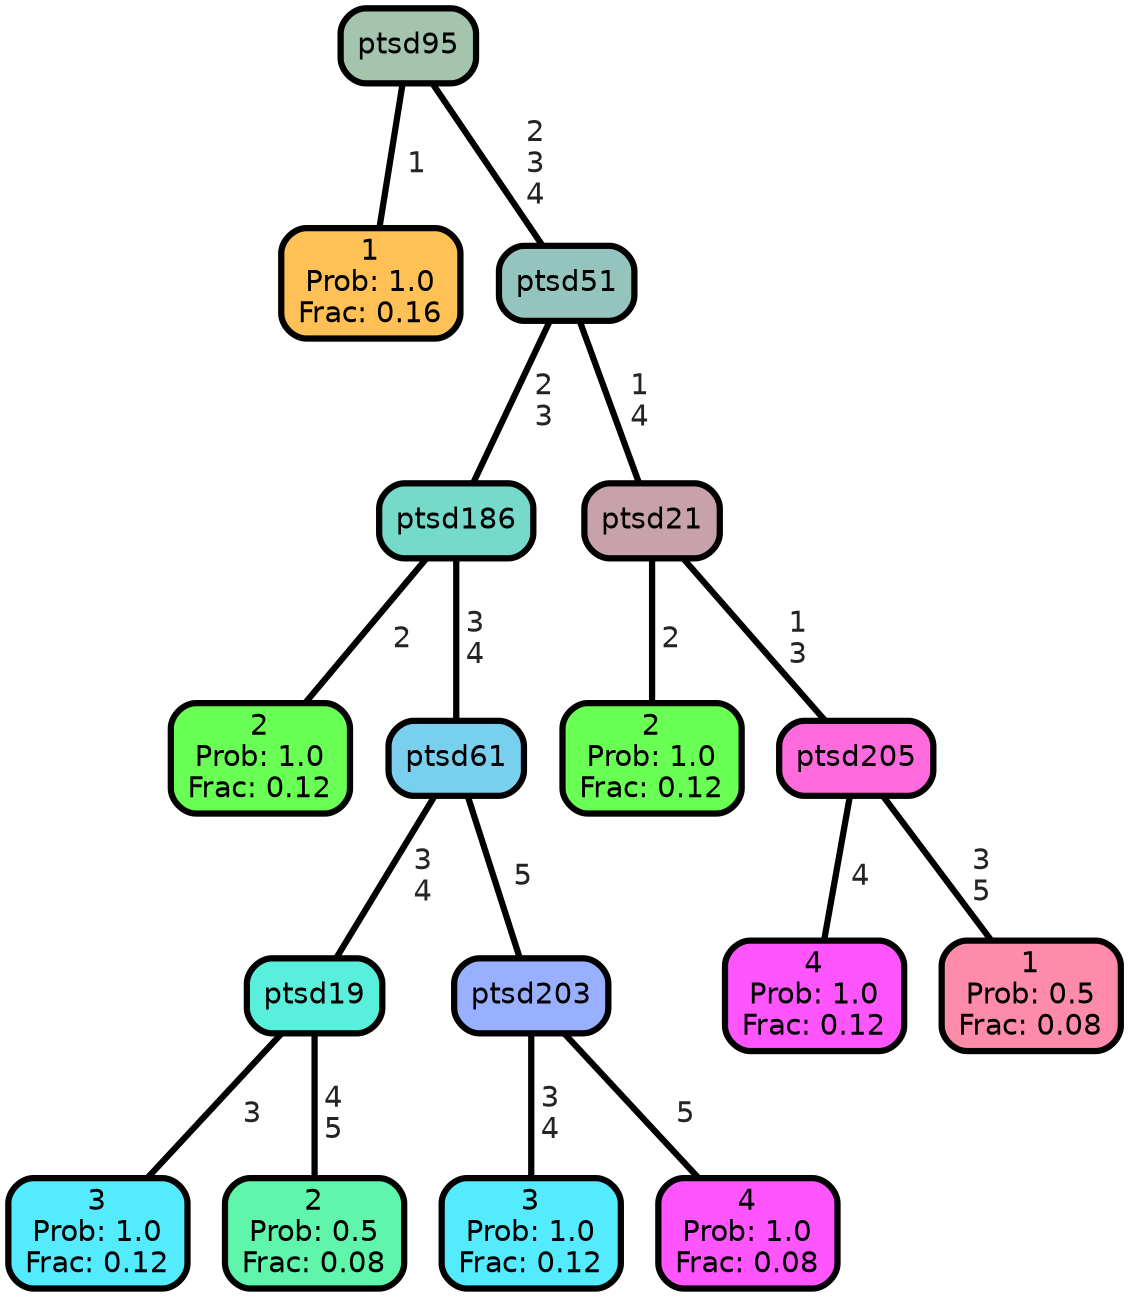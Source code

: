 graph Tree {
node [shape=box, style="filled, rounded",color="black",penwidth="3",fontcolor="black",                 fontname=helvetica] ;
graph [ranksep="0 equally", splines=straight,                 bgcolor=transparent, dpi=200] ;
edge [fontname=helvetica, fontweight=bold,fontcolor=grey14,color=black] ;
0 [label="1
Prob: 1.0
Frac: 0.16", fillcolor="#ffc155"] ;
1 [label="ptsd95", fillcolor="#a5c4ad"] ;
2 [label="2
Prob: 1.0
Frac: 0.12", fillcolor="#6aff55"] ;
3 [label="ptsd186", fillcolor="#75daca"] ;
4 [label="3
Prob: 1.0
Frac: 0.12", fillcolor="#55ebff"] ;
5 [label="ptsd19", fillcolor="#59efdd"] ;
6 [label="2
Prob: 0.5
Frac: 0.08", fillcolor="#5ff5aa"] ;
7 [label="ptsd61", fillcolor="#79cfee"] ;
8 [label="3
Prob: 1.0
Frac: 0.12", fillcolor="#55ebff"] ;
9 [label="ptsd203", fillcolor="#99afff"] ;
10 [label="4
Prob: 1.0
Frac: 0.08", fillcolor="#ff55ff"] ;
11 [label="ptsd51", fillcolor="#94c4be"] ;
12 [label="2
Prob: 1.0
Frac: 0.12", fillcolor="#6aff55"] ;
13 [label="ptsd21", fillcolor="#c7a2aa"] ;
14 [label="4
Prob: 1.0
Frac: 0.12", fillcolor="#ff55ff"] ;
15 [label="ptsd205", fillcolor="#ff6add"] ;
16 [label="1
Prob: 0.5
Frac: 0.08", fillcolor="#ff8baa"] ;
1 -- 0 [label=" 1",penwidth=3] ;
1 -- 11 [label=" 2\n 3\n 4",penwidth=3] ;
3 -- 2 [label=" 2",penwidth=3] ;
3 -- 7 [label=" 3\n 4",penwidth=3] ;
5 -- 4 [label=" 3",penwidth=3] ;
5 -- 6 [label=" 4\n 5",penwidth=3] ;
7 -- 5 [label=" 3\n 4",penwidth=3] ;
7 -- 9 [label=" 5",penwidth=3] ;
9 -- 8 [label=" 3\n 4",penwidth=3] ;
9 -- 10 [label=" 5",penwidth=3] ;
11 -- 3 [label=" 2\n 3",penwidth=3] ;
11 -- 13 [label=" 1\n 4",penwidth=3] ;
13 -- 12 [label=" 2",penwidth=3] ;
13 -- 15 [label=" 1\n 3",penwidth=3] ;
15 -- 14 [label=" 4",penwidth=3] ;
15 -- 16 [label=" 3\n 5",penwidth=3] ;
{rank = same;}}